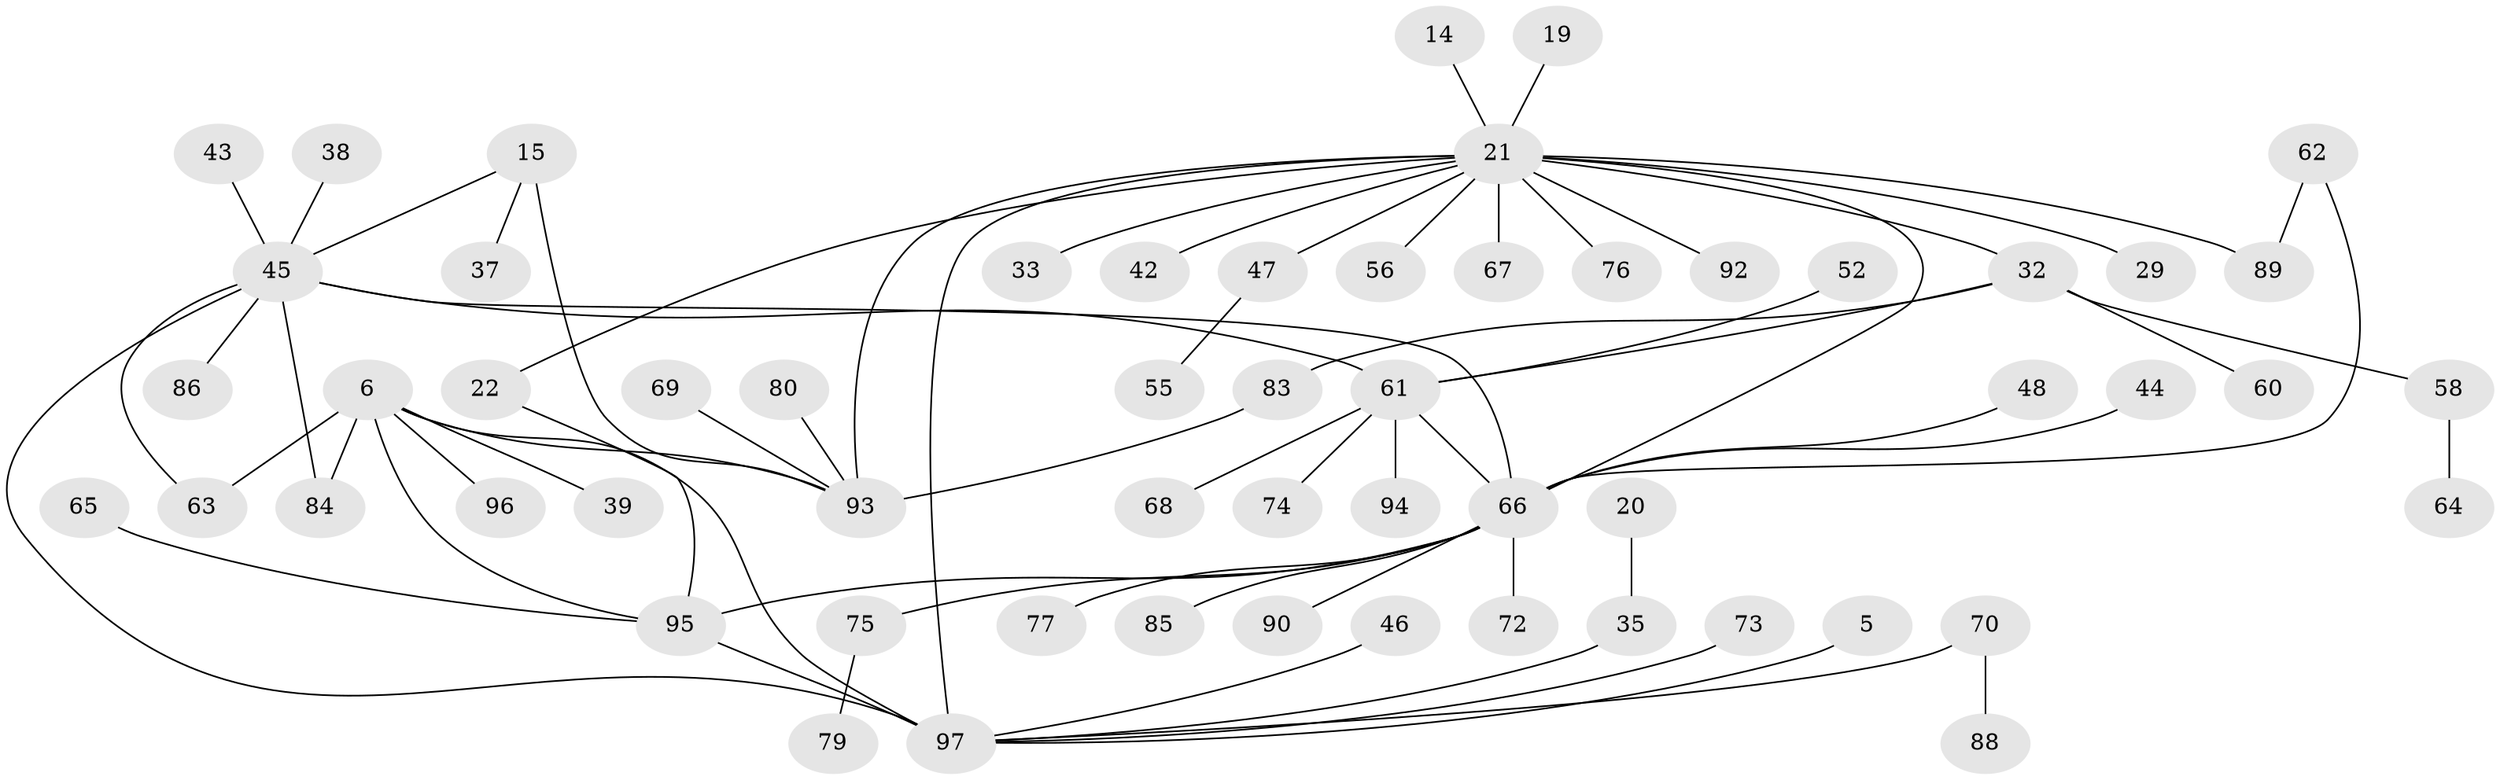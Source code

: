 // original degree distribution, {8: 0.010309278350515464, 19: 0.010309278350515464, 12: 0.010309278350515464, 9: 0.020618556701030927, 1: 0.4536082474226804, 13: 0.010309278350515464, 3: 0.15463917525773196, 5: 0.030927835051546393, 4: 0.08247422680412371, 7: 0.020618556701030927, 2: 0.18556701030927836, 6: 0.010309278350515464}
// Generated by graph-tools (version 1.1) at 2025/50/03/04/25 21:50:28]
// undirected, 58 vertices, 69 edges
graph export_dot {
graph [start="1"]
  node [color=gray90,style=filled];
  5;
  6;
  14;
  15;
  19;
  20;
  21 [super="+3"];
  22;
  29;
  32 [super="+23+10"];
  33;
  35 [super="+16"];
  37;
  38;
  39;
  42;
  43;
  44;
  45 [super="+7"];
  46;
  47;
  48;
  52;
  55;
  56;
  58 [super="+34"];
  60;
  61 [super="+50+41"];
  62;
  63 [super="+27+57"];
  64;
  65;
  66 [super="+28+31+59"];
  67;
  68;
  69;
  70;
  72;
  73;
  74;
  75;
  76;
  77;
  79;
  80;
  83 [super="+36"];
  84 [super="+25"];
  85;
  86;
  88;
  89;
  90 [super="+17"];
  92 [super="+82"];
  93 [super="+81+91"];
  94;
  95 [super="+54+87+49"];
  96;
  97 [super="+71+26+40"];
  5 -- 97;
  6 -- 39;
  6 -- 96;
  6 -- 63 [weight=2];
  6 -- 97;
  6 -- 93;
  6 -- 95;
  6 -- 84;
  14 -- 21;
  15 -- 37;
  15 -- 45;
  15 -- 93 [weight=2];
  19 -- 21;
  20 -- 35;
  21 -- 66 [weight=5];
  21 -- 67;
  21 -- 76;
  21 -- 22;
  21 -- 89;
  21 -- 92 [weight=2];
  21 -- 29;
  21 -- 33;
  21 -- 42;
  21 -- 47;
  21 -- 56;
  21 -- 32 [weight=3];
  21 -- 97 [weight=2];
  21 -- 93 [weight=6];
  22 -- 95;
  32 -- 60;
  32 -- 61;
  32 -- 83;
  32 -- 58;
  35 -- 97;
  38 -- 45;
  43 -- 45;
  44 -- 66;
  45 -- 66 [weight=2];
  45 -- 86;
  45 -- 61 [weight=2];
  45 -- 63;
  45 -- 97 [weight=3];
  45 -- 84;
  46 -- 97;
  47 -- 55;
  48 -- 66;
  52 -- 61;
  58 -- 64;
  61 -- 94;
  61 -- 66;
  61 -- 68;
  61 -- 74;
  62 -- 89;
  62 -- 66;
  65 -- 95;
  66 -- 72;
  66 -- 85;
  66 -- 75;
  66 -- 77;
  66 -- 95 [weight=2];
  66 -- 90;
  69 -- 93;
  70 -- 88;
  70 -- 97;
  73 -- 97;
  75 -- 79;
  80 -- 93;
  83 -- 93;
  95 -- 97;
}
